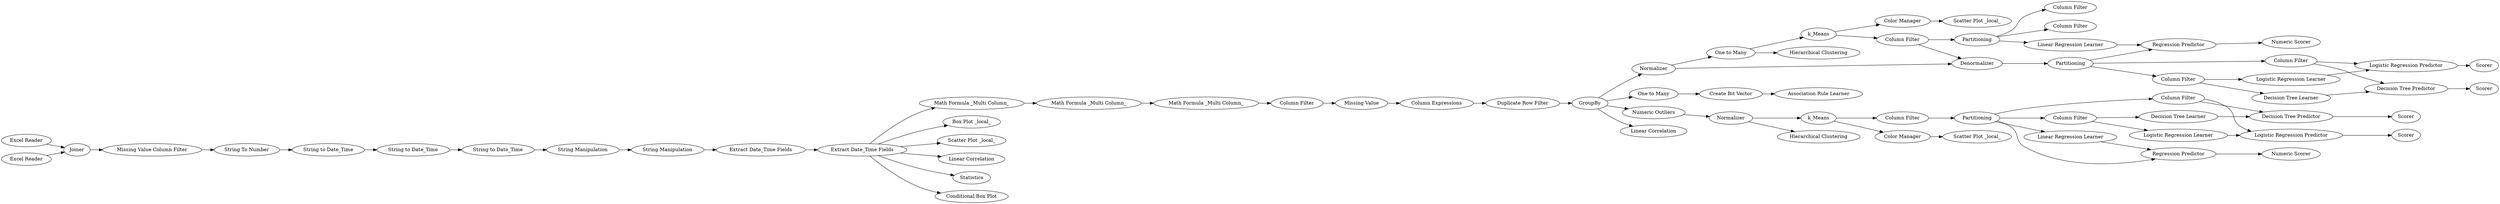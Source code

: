 digraph {
	54 -> 84
	4 -> 5
	71 -> 72
	43 -> 54
	14 -> 79
	11 -> 12
	34 -> 80
	27 -> 32
	12 -> 22
	41 -> 82
	65 -> 73
	67 -> 75
	29 -> 76
	12 -> 24
	48 -> 46
	59 -> 56
	1 -> 5
	12 -> 26
	12 -> 10
	73 -> 75
	9 -> 14
	8 -> 9
	16 -> 40
	80 -> 29
	61 -> 60
	54 -> 83
	7 -> 2
	58 -> 59
	77 -> 78
	49 -> 51
	16 -> 55
	84 -> 85
	76 -> 48
	65 -> 69
	3 -> 8
	29 -> 41
	69 -> 66
	83 -> 49
	42 -> 44
	67 -> 66
	79 -> 11
	61 -> 70
	84 -> 86
	63 -> 64
	38 -> 15
	82 -> 43
	58 -> 67
	58 -> 56
	12 -> 25
	78 -> 27
	49 -> 61
	70 -> 71
	40 -> 39
	55 -> 58
	36 -> 38
	43 -> 42
	62 -> 63
	82 -> 45
	28 -> 77
	12 -> 28
	66 -> 68
	38 -> 16
	41 -> 83
	51 -> 52
	29 -> 53
	32 -> 34
	58 -> 65
	50 -> 51
	5 -> 7
	56 -> 57
	75 -> 74
	60 -> 63
	62 -> 71
	29 -> 36
	84 -> 50
	49 -> 62
	2 -> 3
	27 [label="Column Filter"]
	57 [label="Numeric Scorer"]
	55 [label="Column Filter"]
	7 [label="Missing Value Column Filter"]
	79 [label="String Manipulation"]
	9 [label="String to Date_Time"]
	52 [label="Numeric Scorer"]
	26 [label="Linear Correlation"]
	58 [label=Partitioning]
	8 [label="String to Date_Time"]
	74 [label=Scorer]
	3 [label="String to Date_Time"]
	78 [label="Math Formula _Multi Column_"]
	39 [label="Scatter Plot _local_"]
	24 [label="Scatter Plot _local_"]
	64 [label=Scorer]
	49 [label=Partitioning]
	84 [label=Partitioning]
	41 [label=Normalizer]
	51 [label="Regression Predictor"]
	56 [label="Regression Predictor"]
	15 [label="Hierarchical Clustering"]
	25 [label="Conditional Box Plot"]
	54 [label="Column Filter"]
	66 [label="Decision Tree Predictor"]
	10 [label=Statistics]
	12 [label="Extract Date_Time Fields"]
	59 [label="Linear Regression Learner"]
	16 [label=k_Means]
	48 [label="Create Bit Vector"]
	75 [label="Logistic Regression Predictor"]
	85 [label="Column Filter"]
	86 [label="Column Filter"]
	50 [label="Linear Regression Learner"]
	1 [label="Excel Reader"]
	42 [label="Color Manager"]
	22 [label="Box Plot _local_"]
	53 [label="Linear Correlation"]
	28 [label="Math Formula _Multi Column_"]
	67 [label="Column Filter"]
	68 [label=Scorer]
	11 [label="Extract Date_Time Fields"]
	4 [label="Excel Reader"]
	72 [label=Scorer]
	76 [label="One to Many"]
	77 [label="Math Formula _Multi Column_"]
	61 [label="Column Filter"]
	63 [label="Decision Tree Predictor"]
	14 [label="String Manipulation"]
	83 [label=Denormalizer]
	38 [label=Normalizer]
	60 [label="Decision Tree Learner"]
	5 [label=Joiner]
	43 [label=k_Means]
	44 [label="Scatter Plot _local_"]
	34 [label="Column Expressions"]
	62 [label="Column Filter"]
	29 [label=GroupBy]
	82 [label="One to Many"]
	65 [label="Column Filter"]
	36 [label="Numeric Outliers"]
	70 [label="Logistic Regression Learner"]
	46 [label="Association Rule Learner"]
	71 [label="Logistic Regression Predictor"]
	69 [label="Decision Tree Learner"]
	40 [label="Color Manager"]
	80 [label="Duplicate Row Filter"]
	73 [label="Logistic Regression Learner"]
	32 [label="Missing Value"]
	2 [label="String To Number"]
	45 [label="Hierarchical Clustering"]
	rankdir=LR
}
